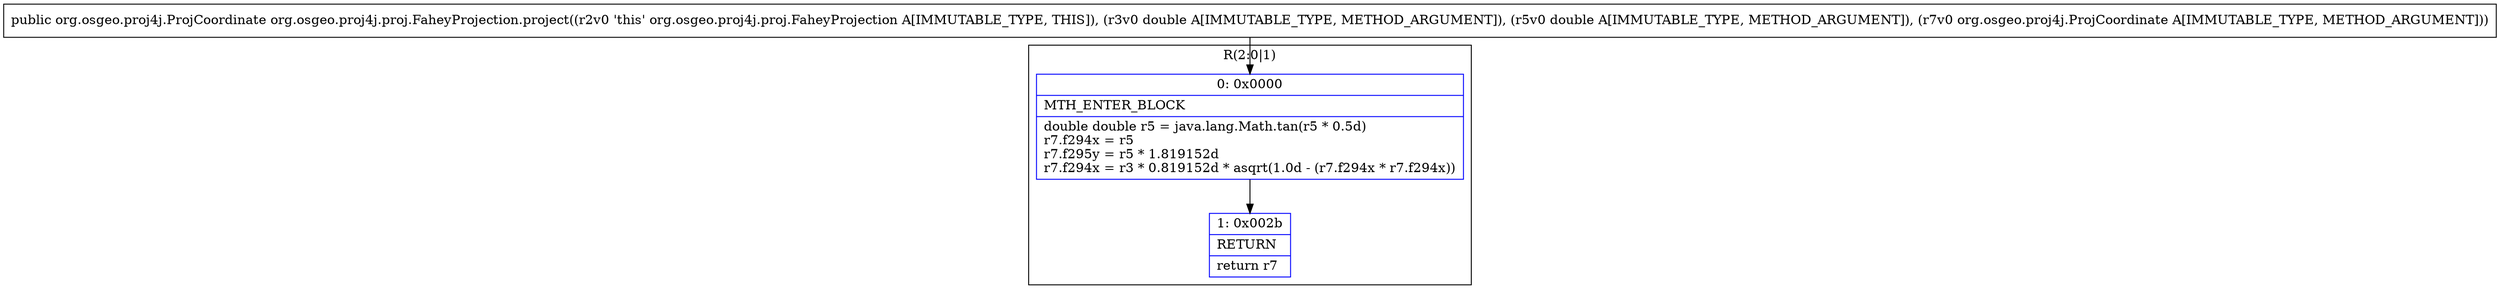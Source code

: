 digraph "CFG fororg.osgeo.proj4j.proj.FaheyProjection.project(DDLorg\/osgeo\/proj4j\/ProjCoordinate;)Lorg\/osgeo\/proj4j\/ProjCoordinate;" {
subgraph cluster_Region_1946893271 {
label = "R(2:0|1)";
node [shape=record,color=blue];
Node_0 [shape=record,label="{0\:\ 0x0000|MTH_ENTER_BLOCK\l|double double r5 = java.lang.Math.tan(r5 * 0.5d)\lr7.f294x = r5\lr7.f295y = r5 * 1.819152d\lr7.f294x = r3 * 0.819152d * asqrt(1.0d \- (r7.f294x * r7.f294x))\l}"];
Node_1 [shape=record,label="{1\:\ 0x002b|RETURN\l|return r7\l}"];
}
MethodNode[shape=record,label="{public org.osgeo.proj4j.ProjCoordinate org.osgeo.proj4j.proj.FaheyProjection.project((r2v0 'this' org.osgeo.proj4j.proj.FaheyProjection A[IMMUTABLE_TYPE, THIS]), (r3v0 double A[IMMUTABLE_TYPE, METHOD_ARGUMENT]), (r5v0 double A[IMMUTABLE_TYPE, METHOD_ARGUMENT]), (r7v0 org.osgeo.proj4j.ProjCoordinate A[IMMUTABLE_TYPE, METHOD_ARGUMENT])) }"];
MethodNode -> Node_0;
Node_0 -> Node_1;
}

